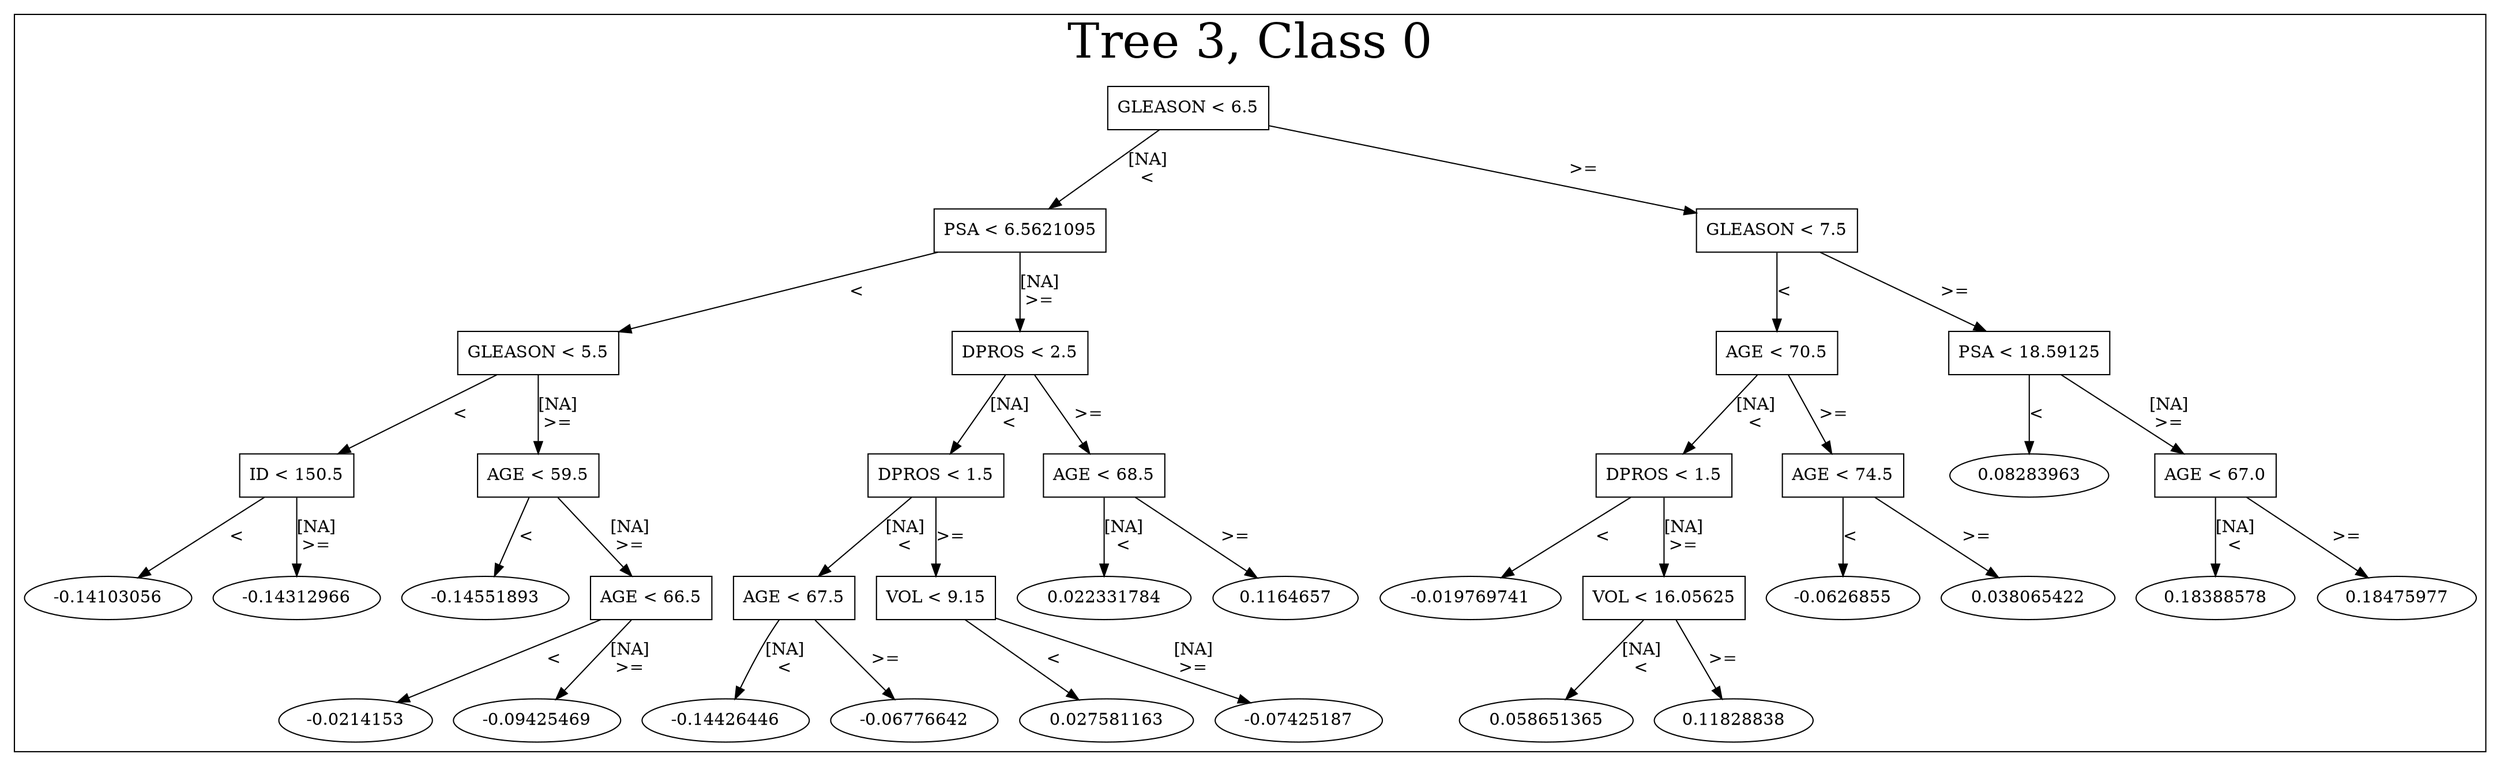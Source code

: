 /*
Generated by:
    http://https://github.com/h2oai/h2o-3/tree/master/h2o-genmodel/src/main/java/hex/genmodel/tools/PrintMojo.java
*/

/*
On a mac:

$ brew install graphviz
$ dot -Tpng file.gv -o file.png
$ open file.png
*/

digraph G {

subgraph cluster_0 {
/* Nodes */

/* Level 0 */
{
"SG_0_Node_0" [shape=box, fontsize=14, label="GLEASON < 6.5"]
}

/* Level 1 */
{
"SG_0_Node_1" [shape=box, fontsize=14, label="PSA < 6.5621095"]
"SG_0_Node_2" [shape=box, fontsize=14, label="GLEASON < 7.5"]
}

/* Level 2 */
{
"SG_0_Node_3" [shape=box, fontsize=14, label="GLEASON < 5.5"]
"SG_0_Node_4" [shape=box, fontsize=14, label="DPROS < 2.5"]
"SG_0_Node_5" [shape=box, fontsize=14, label="AGE < 70.5"]
"SG_0_Node_6" [shape=box, fontsize=14, label="PSA < 18.59125"]
}

/* Level 3 */
{
"SG_0_Node_7" [shape=box, fontsize=14, label="ID < 150.5"]
"SG_0_Node_8" [shape=box, fontsize=14, label="AGE < 59.5"]
"SG_0_Node_9" [shape=box, fontsize=14, label="DPROS < 1.5"]
"SG_0_Node_10" [shape=box, fontsize=14, label="AGE < 68.5"]
"SG_0_Node_11" [shape=box, fontsize=14, label="DPROS < 1.5"]
"SG_0_Node_12" [shape=box, fontsize=14, label="AGE < 74.5"]
"SG_0_Node_37" [fontsize=14, label="0.08283963"]
"SG_0_Node_14" [shape=box, fontsize=14, label="AGE < 67.0"]
}

/* Level 4 */
{
"SG_0_Node_38" [fontsize=14, label="-0.14103056"]
"SG_0_Node_39" [fontsize=14, label="-0.14312966"]
"SG_0_Node_40" [fontsize=14, label="-0.14551893"]
"SG_0_Node_18" [shape=box, fontsize=14, label="AGE < 66.5"]
"SG_0_Node_19" [shape=box, fontsize=14, label="AGE < 67.5"]
"SG_0_Node_20" [shape=box, fontsize=14, label="VOL < 9.15"]
"SG_0_Node_41" [fontsize=14, label="0.022331784"]
"SG_0_Node_42" [fontsize=14, label="0.1164657"]
"SG_0_Node_43" [fontsize=14, label="-0.019769741"]
"SG_0_Node_24" [shape=box, fontsize=14, label="VOL < 16.05625"]
"SG_0_Node_44" [fontsize=14, label="-0.0626855"]
"SG_0_Node_45" [fontsize=14, label="0.038065422"]
"SG_0_Node_46" [fontsize=14, label="0.18388578"]
"SG_0_Node_47" [fontsize=14, label="0.18475977"]
}

/* Level 5 */
{
"SG_0_Node_48" [fontsize=14, label="-0.0214153"]
"SG_0_Node_49" [fontsize=14, label="-0.09425469"]
"SG_0_Node_50" [fontsize=14, label="-0.14426446"]
"SG_0_Node_51" [fontsize=14, label="-0.06776642"]
"SG_0_Node_52" [fontsize=14, label="0.027581163"]
"SG_0_Node_53" [fontsize=14, label="-0.07425187"]
"SG_0_Node_54" [fontsize=14, label="0.058651365"]
"SG_0_Node_55" [fontsize=14, label="0.11828838"]
}

/* Edges */
"SG_0_Node_0" -> "SG_0_Node_1" [fontsize=14, label="[NA]\n<\n"]
"SG_0_Node_0" -> "SG_0_Node_2" [fontsize=14, label=">=\n"]
"SG_0_Node_2" -> "SG_0_Node_5" [fontsize=14, label="<\n"]
"SG_0_Node_2" -> "SG_0_Node_6" [fontsize=14, label=">=\n"]
"SG_0_Node_6" -> "SG_0_Node_37" [fontsize=14, label="<\n"]
"SG_0_Node_6" -> "SG_0_Node_14" [fontsize=14, label="[NA]\n>=\n"]
"SG_0_Node_14" -> "SG_0_Node_46" [fontsize=14, label="[NA]\n<\n"]
"SG_0_Node_14" -> "SG_0_Node_47" [fontsize=14, label=">=\n"]
"SG_0_Node_5" -> "SG_0_Node_11" [fontsize=14, label="[NA]\n<\n"]
"SG_0_Node_5" -> "SG_0_Node_12" [fontsize=14, label=">=\n"]
"SG_0_Node_12" -> "SG_0_Node_44" [fontsize=14, label="<\n"]
"SG_0_Node_12" -> "SG_0_Node_45" [fontsize=14, label=">=\n"]
"SG_0_Node_11" -> "SG_0_Node_43" [fontsize=14, label="<\n"]
"SG_0_Node_11" -> "SG_0_Node_24" [fontsize=14, label="[NA]\n>=\n"]
"SG_0_Node_24" -> "SG_0_Node_54" [fontsize=14, label="[NA]\n<\n"]
"SG_0_Node_24" -> "SG_0_Node_55" [fontsize=14, label=">=\n"]
"SG_0_Node_1" -> "SG_0_Node_3" [fontsize=14, label="<\n"]
"SG_0_Node_1" -> "SG_0_Node_4" [fontsize=14, label="[NA]\n>=\n"]
"SG_0_Node_4" -> "SG_0_Node_9" [fontsize=14, label="[NA]\n<\n"]
"SG_0_Node_4" -> "SG_0_Node_10" [fontsize=14, label=">=\n"]
"SG_0_Node_10" -> "SG_0_Node_41" [fontsize=14, label="[NA]\n<\n"]
"SG_0_Node_10" -> "SG_0_Node_42" [fontsize=14, label=">=\n"]
"SG_0_Node_9" -> "SG_0_Node_19" [fontsize=14, label="[NA]\n<\n"]
"SG_0_Node_9" -> "SG_0_Node_20" [fontsize=14, label=">=\n"]
"SG_0_Node_20" -> "SG_0_Node_52" [fontsize=14, label="<\n"]
"SG_0_Node_20" -> "SG_0_Node_53" [fontsize=14, label="[NA]\n>=\n"]
"SG_0_Node_19" -> "SG_0_Node_50" [fontsize=14, label="[NA]\n<\n"]
"SG_0_Node_19" -> "SG_0_Node_51" [fontsize=14, label=">=\n"]
"SG_0_Node_3" -> "SG_0_Node_7" [fontsize=14, label="<\n"]
"SG_0_Node_3" -> "SG_0_Node_8" [fontsize=14, label="[NA]\n>=\n"]
"SG_0_Node_8" -> "SG_0_Node_40" [fontsize=14, label="<\n"]
"SG_0_Node_8" -> "SG_0_Node_18" [fontsize=14, label="[NA]\n>=\n"]
"SG_0_Node_18" -> "SG_0_Node_48" [fontsize=14, label="<\n"]
"SG_0_Node_18" -> "SG_0_Node_49" [fontsize=14, label="[NA]\n>=\n"]
"SG_0_Node_7" -> "SG_0_Node_38" [fontsize=14, label="<\n"]
"SG_0_Node_7" -> "SG_0_Node_39" [fontsize=14, label="[NA]\n>=\n"]

fontsize=40
label="Tree 3, Class 0"
}

}

